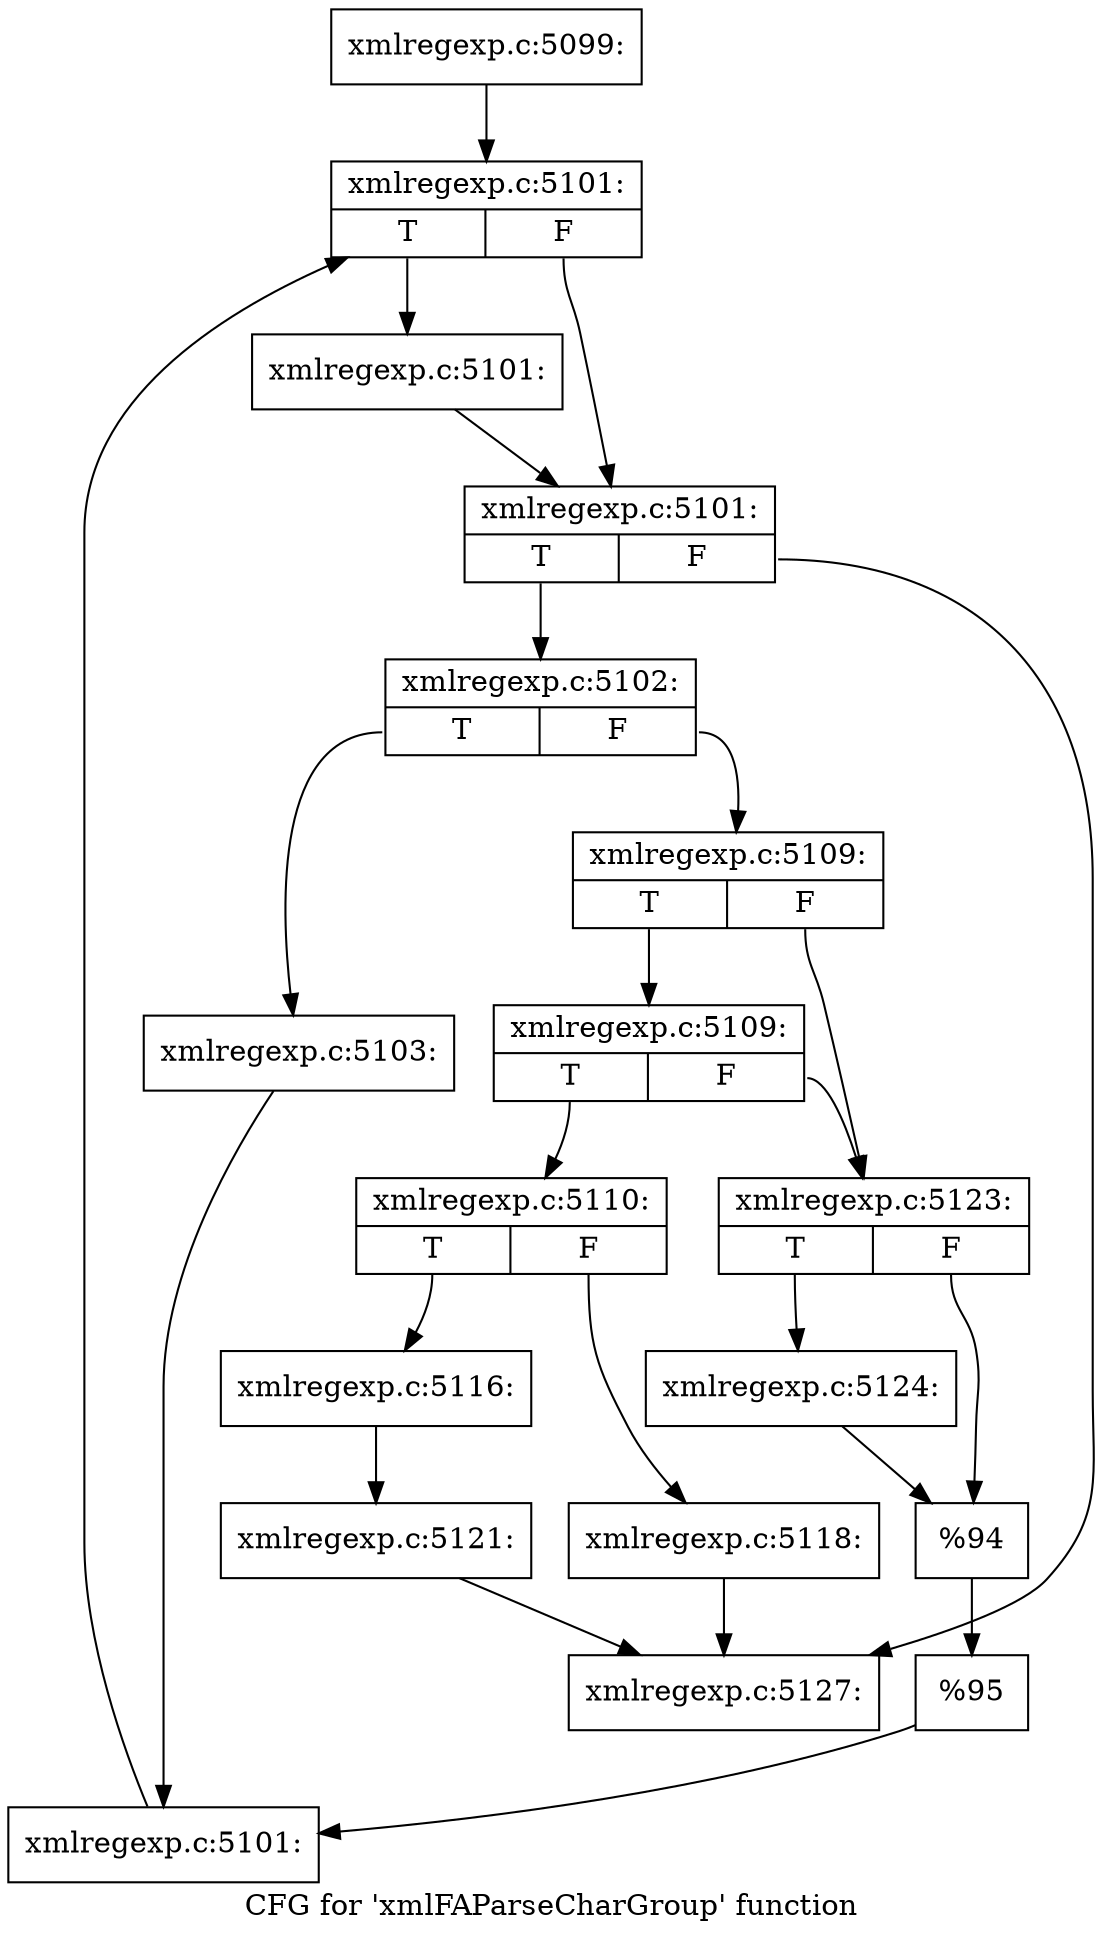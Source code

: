 digraph "CFG for 'xmlFAParseCharGroup' function" {
	label="CFG for 'xmlFAParseCharGroup' function";

	Node0x42e6d40 [shape=record,label="{xmlregexp.c:5099:}"];
	Node0x42e6d40 -> Node0x42e6900;
	Node0x42e6900 [shape=record,label="{xmlregexp.c:5101:|{<s0>T|<s1>F}}"];
	Node0x42e6900:s0 -> Node0x42e4420;
	Node0x42e6900:s1 -> Node0x42e43d0;
	Node0x42e4420 [shape=record,label="{xmlregexp.c:5101:}"];
	Node0x42e4420 -> Node0x42e43d0;
	Node0x42e43d0 [shape=record,label="{xmlregexp.c:5101:|{<s0>T|<s1>F}}"];
	Node0x42e43d0:s0 -> Node0x42e7a20;
	Node0x42e43d0:s1 -> Node0x42e4350;
	Node0x42e7a20 [shape=record,label="{xmlregexp.c:5102:|{<s0>T|<s1>F}}"];
	Node0x42e7a20:s0 -> Node0x42e7c10;
	Node0x42e7a20:s1 -> Node0x42e7cb0;
	Node0x42e7c10 [shape=record,label="{xmlregexp.c:5103:}"];
	Node0x42e7c10 -> Node0x42e7c60;
	Node0x42e7cb0 [shape=record,label="{xmlregexp.c:5109:|{<s0>T|<s1>F}}"];
	Node0x42e7cb0:s0 -> Node0x42e9c20;
	Node0x42e7cb0:s1 -> Node0x42e9990;
	Node0x42e9c20 [shape=record,label="{xmlregexp.c:5109:|{<s0>T|<s1>F}}"];
	Node0x42e9c20:s0 -> Node0x4059420;
	Node0x42e9c20:s1 -> Node0x42e9990;
	Node0x4059420 [shape=record,label="{xmlregexp.c:5110:|{<s0>T|<s1>F}}"];
	Node0x4059420:s0 -> Node0x42eb1a0;
	Node0x4059420:s1 -> Node0x42eb240;
	Node0x42eb1a0 [shape=record,label="{xmlregexp.c:5116:}"];
	Node0x42eb1a0 -> Node0x42eb1f0;
	Node0x42eb240 [shape=record,label="{xmlregexp.c:5118:}"];
	Node0x42eb240 -> Node0x42e4350;
	Node0x42eb1f0 [shape=record,label="{xmlregexp.c:5121:}"];
	Node0x42eb1f0 -> Node0x42e4350;
	Node0x42e9990 [shape=record,label="{xmlregexp.c:5123:|{<s0>T|<s1>F}}"];
	Node0x42e9990:s0 -> Node0x42ec300;
	Node0x42e9990:s1 -> Node0x42ec350;
	Node0x42ec300 [shape=record,label="{xmlregexp.c:5124:}"];
	Node0x42ec300 -> Node0x42ec350;
	Node0x42ec350 [shape=record,label="{%94}"];
	Node0x42ec350 -> Node0x42e9660;
	Node0x42e9660 [shape=record,label="{%95}"];
	Node0x42e9660 -> Node0x42e7c60;
	Node0x42e7c60 [shape=record,label="{xmlregexp.c:5101:}"];
	Node0x42e7c60 -> Node0x42e6900;
	Node0x42e4350 [shape=record,label="{xmlregexp.c:5127:}"];
}
